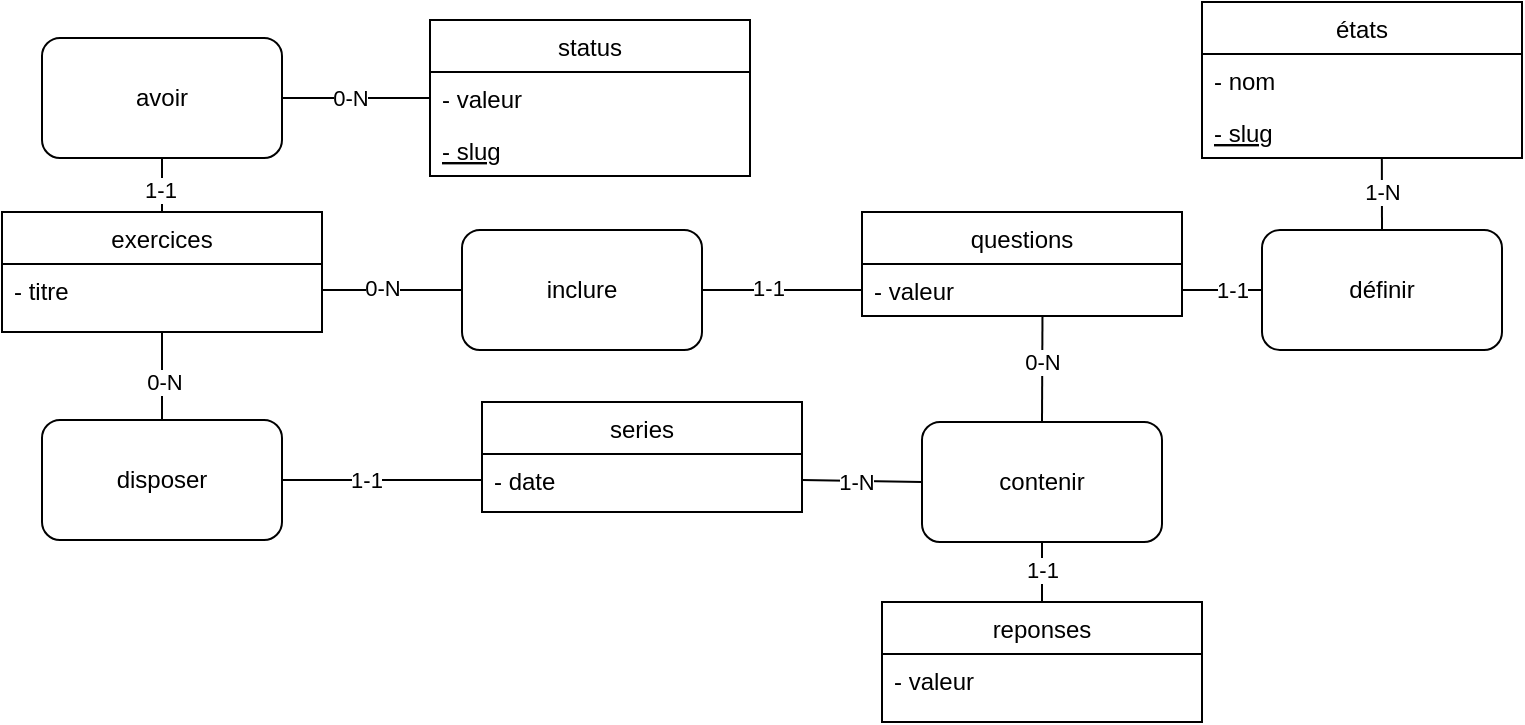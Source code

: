 <mxfile version="15.4.0" type="device"><diagram id="C5RBs43oDa-KdzZeNtuy" name="Page-1"><mxGraphModel dx="1185" dy="685" grid="1" gridSize="10" guides="1" tooltips="1" connect="1" arrows="1" fold="1" page="1" pageScale="1" pageWidth="827" pageHeight="1169" math="0" shadow="0"><root><mxCell id="WIyWlLk6GJQsqaUBKTNV-0"/><mxCell id="WIyWlLk6GJQsqaUBKTNV-1" parent="WIyWlLk6GJQsqaUBKTNV-0"/><mxCell id="zkfFHV4jXpPFQw0GAbJ--17" value="questions" style="swimlane;fontStyle=0;align=center;verticalAlign=top;childLayout=stackLayout;horizontal=1;startSize=26;horizontalStack=0;resizeParent=1;resizeLast=0;collapsible=1;marginBottom=0;rounded=0;shadow=0;strokeWidth=1;" parent="WIyWlLk6GJQsqaUBKTNV-1" vertex="1"><mxGeometry x="470" y="155" width="160" height="52" as="geometry"><mxRectangle x="550" y="140" width="160" height="26" as="alternateBounds"/></mxGeometry></mxCell><mxCell id="zkfFHV4jXpPFQw0GAbJ--18" value="- valeur" style="text;align=left;verticalAlign=top;spacingLeft=4;spacingRight=4;overflow=hidden;rotatable=0;points=[[0,0.5],[1,0.5]];portConstraint=eastwest;" parent="zkfFHV4jXpPFQw0GAbJ--17" vertex="1"><mxGeometry y="26" width="160" height="26" as="geometry"/></mxCell><mxCell id="FDoIyfmDe1h6cCTquN90-5" value="reponses" style="swimlane;fontStyle=0;align=center;verticalAlign=top;childLayout=stackLayout;horizontal=1;startSize=26;horizontalStack=0;resizeParent=1;resizeLast=0;collapsible=1;marginBottom=0;rounded=0;shadow=0;strokeWidth=1;" parent="WIyWlLk6GJQsqaUBKTNV-1" vertex="1"><mxGeometry x="480" y="350" width="160" height="60" as="geometry"><mxRectangle x="550" y="140" width="160" height="26" as="alternateBounds"/></mxGeometry></mxCell><mxCell id="FDoIyfmDe1h6cCTquN90-6" value="- valeur" style="text;align=left;verticalAlign=top;spacingLeft=4;spacingRight=4;overflow=hidden;rotatable=0;points=[[0,0.5],[1,0.5]];portConstraint=eastwest;" parent="FDoIyfmDe1h6cCTquN90-5" vertex="1"><mxGeometry y="26" width="160" height="26" as="geometry"/></mxCell><mxCell id="FDoIyfmDe1h6cCTquN90-23" value="series" style="swimlane;fontStyle=0;align=center;verticalAlign=top;childLayout=stackLayout;horizontal=1;startSize=26;horizontalStack=0;resizeParent=1;resizeLast=0;collapsible=1;marginBottom=0;rounded=0;shadow=0;strokeWidth=1;" parent="WIyWlLk6GJQsqaUBKTNV-1" vertex="1"><mxGeometry x="280" y="250" width="160" height="55" as="geometry"><mxRectangle x="550" y="140" width="160" height="26" as="alternateBounds"/></mxGeometry></mxCell><mxCell id="FDoIyfmDe1h6cCTquN90-25" value="- date" style="text;align=left;verticalAlign=top;spacingLeft=4;spacingRight=4;overflow=hidden;rotatable=0;points=[[0,0.5],[1,0.5]];portConstraint=eastwest;" parent="FDoIyfmDe1h6cCTquN90-23" vertex="1"><mxGeometry y="26" width="160" height="26" as="geometry"/></mxCell><mxCell id="FDoIyfmDe1h6cCTquN90-32" value="status" style="swimlane;fontStyle=0;align=center;verticalAlign=top;childLayout=stackLayout;horizontal=1;startSize=26;horizontalStack=0;resizeParent=1;resizeLast=0;collapsible=1;marginBottom=0;rounded=0;shadow=0;strokeWidth=1;" parent="WIyWlLk6GJQsqaUBKTNV-1" vertex="1"><mxGeometry x="254" y="59" width="160" height="78" as="geometry"><mxRectangle x="550" y="140" width="160" height="26" as="alternateBounds"/></mxGeometry></mxCell><mxCell id="FDoIyfmDe1h6cCTquN90-33" value="- valeur" style="text;align=left;verticalAlign=top;spacingLeft=4;spacingRight=4;overflow=hidden;rotatable=0;points=[[0,0.5],[1,0.5]];portConstraint=eastwest;" parent="FDoIyfmDe1h6cCTquN90-32" vertex="1"><mxGeometry y="26" width="160" height="26" as="geometry"/></mxCell><mxCell id="Oto3ovPzrwtxRfJaOGYi-27" value="- slug" style="text;align=left;verticalAlign=top;spacingLeft=4;spacingRight=4;overflow=hidden;rotatable=0;points=[[0,0.5],[1,0.5]];portConstraint=eastwest;fontStyle=4" vertex="1" parent="FDoIyfmDe1h6cCTquN90-32"><mxGeometry y="52" width="160" height="26" as="geometry"/></mxCell><mxCell id="FDoIyfmDe1h6cCTquN90-44" value="états" style="swimlane;fontStyle=0;align=center;verticalAlign=top;childLayout=stackLayout;horizontal=1;startSize=26;horizontalStack=0;resizeParent=1;resizeLast=0;collapsible=1;marginBottom=0;rounded=0;shadow=0;strokeWidth=1;" parent="WIyWlLk6GJQsqaUBKTNV-1" vertex="1"><mxGeometry x="640" y="50" width="160" height="78" as="geometry"><mxRectangle x="550" y="140" width="160" height="26" as="alternateBounds"/></mxGeometry></mxCell><mxCell id="FDoIyfmDe1h6cCTquN90-45" value="- nom" style="text;align=left;verticalAlign=top;spacingLeft=4;spacingRight=4;overflow=hidden;rotatable=0;points=[[0,0.5],[1,0.5]];portConstraint=eastwest;" parent="FDoIyfmDe1h6cCTquN90-44" vertex="1"><mxGeometry y="26" width="160" height="26" as="geometry"/></mxCell><mxCell id="Oto3ovPzrwtxRfJaOGYi-26" value="- slug" style="text;align=left;verticalAlign=top;spacingLeft=4;spacingRight=4;overflow=hidden;rotatable=0;points=[[0,0.5],[1,0.5]];portConstraint=eastwest;fontStyle=4" vertex="1" parent="FDoIyfmDe1h6cCTquN90-44"><mxGeometry y="52" width="160" height="26" as="geometry"/></mxCell><mxCell id="Oto3ovPzrwtxRfJaOGYi-0" value="avoir" style="rounded=1;whiteSpace=wrap;html=1;" vertex="1" parent="WIyWlLk6GJQsqaUBKTNV-1"><mxGeometry x="60" y="68" width="120" height="60" as="geometry"/></mxCell><mxCell id="Oto3ovPzrwtxRfJaOGYi-12" value="" style="endArrow=none;html=1;rounded=0;entryX=0;entryY=0.5;entryDx=0;entryDy=0;exitX=1;exitY=0.5;exitDx=0;exitDy=0;" edge="1" parent="WIyWlLk6GJQsqaUBKTNV-1" source="Oto3ovPzrwtxRfJaOGYi-0" target="FDoIyfmDe1h6cCTquN90-33"><mxGeometry width="50" height="50" relative="1" as="geometry"><mxPoint x="190" y="120" as="sourcePoint"/><mxPoint x="240" y="70" as="targetPoint"/></mxGeometry></mxCell><mxCell id="Oto3ovPzrwtxRfJaOGYi-13" value="0-N" style="edgeLabel;html=1;align=center;verticalAlign=middle;resizable=0;points=[];" vertex="1" connectable="0" parent="Oto3ovPzrwtxRfJaOGYi-12"><mxGeometry x="-0.092" relative="1" as="geometry"><mxPoint as="offset"/></mxGeometry></mxCell><mxCell id="Oto3ovPzrwtxRfJaOGYi-14" value="" style="endArrow=none;html=1;rounded=0;entryX=0.5;entryY=1;entryDx=0;entryDy=0;exitX=0.5;exitY=0;exitDx=0;exitDy=0;" edge="1" parent="WIyWlLk6GJQsqaUBKTNV-1" source="Oto3ovPzrwtxRfJaOGYi-16" target="Oto3ovPzrwtxRfJaOGYi-0"><mxGeometry width="50" height="50" relative="1" as="geometry"><mxPoint x="140" y="140" as="sourcePoint"/><mxPoint x="160" y="100" as="targetPoint"/></mxGeometry></mxCell><mxCell id="Oto3ovPzrwtxRfJaOGYi-15" value="1-1" style="edgeLabel;html=1;align=center;verticalAlign=middle;resizable=0;points=[];" vertex="1" connectable="0" parent="Oto3ovPzrwtxRfJaOGYi-14"><mxGeometry x="-0.161" y="-1" relative="1" as="geometry"><mxPoint x="-2" as="offset"/></mxGeometry></mxCell><mxCell id="Oto3ovPzrwtxRfJaOGYi-16" value="exercices" style="swimlane;fontStyle=0;align=center;verticalAlign=top;childLayout=stackLayout;horizontal=1;startSize=26;horizontalStack=0;resizeParent=1;resizeLast=0;collapsible=1;marginBottom=0;rounded=0;shadow=0;strokeWidth=1;" vertex="1" parent="WIyWlLk6GJQsqaUBKTNV-1"><mxGeometry x="40" y="155" width="160" height="60" as="geometry"><mxRectangle x="550" y="140" width="160" height="26" as="alternateBounds"/></mxGeometry></mxCell><mxCell id="Oto3ovPzrwtxRfJaOGYi-17" value="- titre" style="text;align=left;verticalAlign=top;spacingLeft=4;spacingRight=4;overflow=hidden;rotatable=0;points=[[0,0.5],[1,0.5]];portConstraint=eastwest;" vertex="1" parent="Oto3ovPzrwtxRfJaOGYi-16"><mxGeometry y="26" width="160" height="26" as="geometry"/></mxCell><mxCell id="Oto3ovPzrwtxRfJaOGYi-21" value="&lt;span&gt;inclure&lt;/span&gt;" style="rounded=1;whiteSpace=wrap;html=1;" vertex="1" parent="WIyWlLk6GJQsqaUBKTNV-1"><mxGeometry x="270" y="164" width="120" height="60" as="geometry"/></mxCell><mxCell id="Oto3ovPzrwtxRfJaOGYi-22" value="" style="endArrow=none;html=1;rounded=0;exitX=1;exitY=0.5;exitDx=0;exitDy=0;entryX=0;entryY=0.5;entryDx=0;entryDy=0;" edge="1" parent="WIyWlLk6GJQsqaUBKTNV-1" source="Oto3ovPzrwtxRfJaOGYi-17" target="Oto3ovPzrwtxRfJaOGYi-21"><mxGeometry width="50" height="50" relative="1" as="geometry"><mxPoint x="220" y="180" as="sourcePoint"/><mxPoint x="270" y="130" as="targetPoint"/></mxGeometry></mxCell><mxCell id="Oto3ovPzrwtxRfJaOGYi-23" value="0-N" style="edgeLabel;html=1;align=center;verticalAlign=middle;resizable=0;points=[];" vertex="1" connectable="0" parent="Oto3ovPzrwtxRfJaOGYi-22"><mxGeometry x="-0.137" y="1" relative="1" as="geometry"><mxPoint as="offset"/></mxGeometry></mxCell><mxCell id="Oto3ovPzrwtxRfJaOGYi-24" value="" style="endArrow=none;html=1;rounded=0;entryX=0;entryY=0.5;entryDx=0;entryDy=0;exitX=1;exitY=0.5;exitDx=0;exitDy=0;" edge="1" parent="WIyWlLk6GJQsqaUBKTNV-1" source="Oto3ovPzrwtxRfJaOGYi-21" target="zkfFHV4jXpPFQw0GAbJ--18"><mxGeometry width="50" height="50" relative="1" as="geometry"><mxPoint x="430" y="220" as="sourcePoint"/><mxPoint x="480" y="170" as="targetPoint"/></mxGeometry></mxCell><mxCell id="Oto3ovPzrwtxRfJaOGYi-25" value="1-1" style="edgeLabel;html=1;align=center;verticalAlign=middle;resizable=0;points=[];" vertex="1" connectable="0" parent="Oto3ovPzrwtxRfJaOGYi-24"><mxGeometry x="-0.145" y="-1" relative="1" as="geometry"><mxPoint x="-1" y="-2" as="offset"/></mxGeometry></mxCell><mxCell id="Oto3ovPzrwtxRfJaOGYi-28" value="définir" style="rounded=1;whiteSpace=wrap;html=1;" vertex="1" parent="WIyWlLk6GJQsqaUBKTNV-1"><mxGeometry x="670" y="164" width="120" height="60" as="geometry"/></mxCell><mxCell id="Oto3ovPzrwtxRfJaOGYi-29" value="" style="endArrow=none;html=1;rounded=0;exitX=0.5;exitY=0;exitDx=0;exitDy=0;entryX=0.562;entryY=1.017;entryDx=0;entryDy=0;entryPerimeter=0;" edge="1" parent="WIyWlLk6GJQsqaUBKTNV-1" source="Oto3ovPzrwtxRfJaOGYi-28" target="Oto3ovPzrwtxRfJaOGYi-26"><mxGeometry width="50" height="50" relative="1" as="geometry"><mxPoint x="730" y="190" as="sourcePoint"/><mxPoint x="760" y="90" as="targetPoint"/></mxGeometry></mxCell><mxCell id="Oto3ovPzrwtxRfJaOGYi-30" value="1-N" style="edgeLabel;html=1;align=center;verticalAlign=middle;resizable=0;points=[];" vertex="1" connectable="0" parent="Oto3ovPzrwtxRfJaOGYi-29"><mxGeometry x="0.093" relative="1" as="geometry"><mxPoint as="offset"/></mxGeometry></mxCell><mxCell id="Oto3ovPzrwtxRfJaOGYi-31" value="" style="endArrow=none;html=1;rounded=0;entryX=0;entryY=0.5;entryDx=0;entryDy=0;exitX=1;exitY=0.5;exitDx=0;exitDy=0;" edge="1" parent="WIyWlLk6GJQsqaUBKTNV-1" source="zkfFHV4jXpPFQw0GAbJ--18" target="Oto3ovPzrwtxRfJaOGYi-28"><mxGeometry width="50" height="50" relative="1" as="geometry"><mxPoint x="630" y="220" as="sourcePoint"/><mxPoint x="680" y="170" as="targetPoint"/></mxGeometry></mxCell><mxCell id="Oto3ovPzrwtxRfJaOGYi-32" value="1-1" style="edgeLabel;html=1;align=center;verticalAlign=middle;resizable=0;points=[];" vertex="1" connectable="0" parent="Oto3ovPzrwtxRfJaOGYi-31"><mxGeometry x="-0.234" y="-1" relative="1" as="geometry"><mxPoint x="9" y="-1" as="offset"/></mxGeometry></mxCell><mxCell id="Oto3ovPzrwtxRfJaOGYi-33" value="&lt;span&gt;contenir&lt;/span&gt;" style="rounded=1;whiteSpace=wrap;html=1;" vertex="1" parent="WIyWlLk6GJQsqaUBKTNV-1"><mxGeometry x="500" y="260" width="120" height="60" as="geometry"/></mxCell><mxCell id="Oto3ovPzrwtxRfJaOGYi-36" value="" style="endArrow=none;html=1;rounded=0;entryX=0.5;entryY=0;entryDx=0;entryDy=0;exitX=0.564;exitY=1;exitDx=0;exitDy=0;exitPerimeter=0;" edge="1" parent="WIyWlLk6GJQsqaUBKTNV-1" source="zkfFHV4jXpPFQw0GAbJ--18" target="Oto3ovPzrwtxRfJaOGYi-33"><mxGeometry width="50" height="50" relative="1" as="geometry"><mxPoint x="550" y="200" as="sourcePoint"/><mxPoint x="560" y="190" as="targetPoint"/></mxGeometry></mxCell><mxCell id="Oto3ovPzrwtxRfJaOGYi-37" value="0-N" style="edgeLabel;html=1;align=center;verticalAlign=middle;resizable=0;points=[];" vertex="1" connectable="0" parent="Oto3ovPzrwtxRfJaOGYi-36"><mxGeometry x="-0.176" relative="1" as="geometry"><mxPoint y="1" as="offset"/></mxGeometry></mxCell><mxCell id="Oto3ovPzrwtxRfJaOGYi-38" value="" style="endArrow=none;html=1;rounded=0;entryX=0.5;entryY=1;entryDx=0;entryDy=0;exitX=0.5;exitY=0;exitDx=0;exitDy=0;" edge="1" parent="WIyWlLk6GJQsqaUBKTNV-1" source="FDoIyfmDe1h6cCTquN90-5" target="Oto3ovPzrwtxRfJaOGYi-33"><mxGeometry width="50" height="50" relative="1" as="geometry"><mxPoint x="540" y="380" as="sourcePoint"/><mxPoint x="590" y="330" as="targetPoint"/></mxGeometry></mxCell><mxCell id="Oto3ovPzrwtxRfJaOGYi-39" value="1-1" style="edgeLabel;html=1;align=center;verticalAlign=middle;resizable=0;points=[];" vertex="1" connectable="0" parent="Oto3ovPzrwtxRfJaOGYi-38"><mxGeometry x="0.093" relative="1" as="geometry"><mxPoint as="offset"/></mxGeometry></mxCell><mxCell id="Oto3ovPzrwtxRfJaOGYi-40" value="" style="endArrow=none;html=1;rounded=0;entryX=0;entryY=0.5;entryDx=0;entryDy=0;exitX=1;exitY=0.5;exitDx=0;exitDy=0;" edge="1" parent="WIyWlLk6GJQsqaUBKTNV-1" source="FDoIyfmDe1h6cCTquN90-25" target="Oto3ovPzrwtxRfJaOGYi-33"><mxGeometry width="50" height="50" relative="1" as="geometry"><mxPoint x="430" y="340" as="sourcePoint"/><mxPoint x="480" y="290" as="targetPoint"/></mxGeometry></mxCell><mxCell id="Oto3ovPzrwtxRfJaOGYi-41" value="1-N" style="edgeLabel;html=1;align=center;verticalAlign=middle;resizable=0;points=[];" vertex="1" connectable="0" parent="Oto3ovPzrwtxRfJaOGYi-40"><mxGeometry x="-0.118" relative="1" as="geometry"><mxPoint as="offset"/></mxGeometry></mxCell><mxCell id="Oto3ovPzrwtxRfJaOGYi-42" value="&lt;span&gt;disposer&lt;/span&gt;" style="rounded=1;whiteSpace=wrap;html=1;" vertex="1" parent="WIyWlLk6GJQsqaUBKTNV-1"><mxGeometry x="60" y="259" width="120" height="60" as="geometry"/></mxCell><mxCell id="Oto3ovPzrwtxRfJaOGYi-43" value="" style="endArrow=none;html=1;rounded=0;entryX=0;entryY=0.5;entryDx=0;entryDy=0;exitX=1;exitY=0.5;exitDx=0;exitDy=0;" edge="1" parent="WIyWlLk6GJQsqaUBKTNV-1" source="Oto3ovPzrwtxRfJaOGYi-42" target="FDoIyfmDe1h6cCTquN90-25"><mxGeometry width="50" height="50" relative="1" as="geometry"><mxPoint x="210" y="360" as="sourcePoint"/><mxPoint x="260" y="310" as="targetPoint"/></mxGeometry></mxCell><mxCell id="Oto3ovPzrwtxRfJaOGYi-44" value="1-1" style="edgeLabel;html=1;align=center;verticalAlign=middle;resizable=0;points=[];" vertex="1" connectable="0" parent="Oto3ovPzrwtxRfJaOGYi-43"><mxGeometry x="-0.165" relative="1" as="geometry"><mxPoint as="offset"/></mxGeometry></mxCell><mxCell id="Oto3ovPzrwtxRfJaOGYi-45" value="" style="endArrow=none;html=1;rounded=0;entryX=0.5;entryY=1;entryDx=0;entryDy=0;exitX=0.5;exitY=0;exitDx=0;exitDy=0;" edge="1" parent="WIyWlLk6GJQsqaUBKTNV-1" source="Oto3ovPzrwtxRfJaOGYi-42" target="Oto3ovPzrwtxRfJaOGYi-16"><mxGeometry width="50" height="50" relative="1" as="geometry"><mxPoint x="110" y="290" as="sourcePoint"/><mxPoint x="120" y="220" as="targetPoint"/></mxGeometry></mxCell><mxCell id="Oto3ovPzrwtxRfJaOGYi-46" value="0-N" style="edgeLabel;html=1;align=center;verticalAlign=middle;resizable=0;points=[];" vertex="1" connectable="0" parent="Oto3ovPzrwtxRfJaOGYi-45"><mxGeometry x="-0.139" y="-1" relative="1" as="geometry"><mxPoint as="offset"/></mxGeometry></mxCell></root></mxGraphModel></diagram></mxfile>